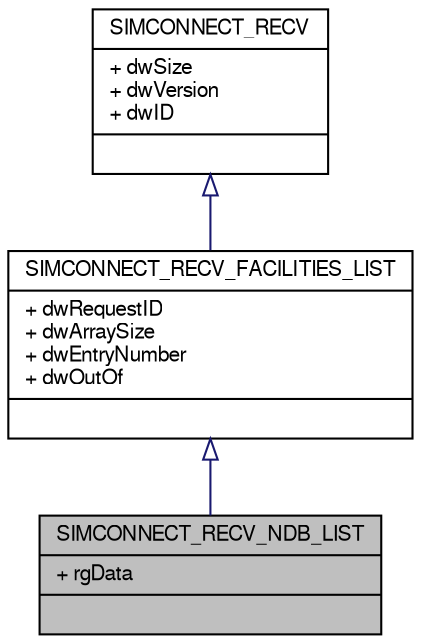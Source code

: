 digraph "SIMCONNECT_RECV_NDB_LIST"
{
  bgcolor="transparent";
  edge [fontname="FreeSans",fontsize="10",labelfontname="FreeSans",labelfontsize="10"];
  node [fontname="FreeSans",fontsize="10",shape=record];
  Node1 [label="{SIMCONNECT_RECV_NDB_LIST\n|+ rgData\l|}",height=0.2,width=0.4,color="black", fillcolor="grey75", style="filled" fontcolor="black"];
  Node2 -> Node1 [dir="back",color="midnightblue",fontsize="10",style="solid",arrowtail="onormal",fontname="FreeSans"];
  Node2 [label="{SIMCONNECT_RECV_FACILITIES_LIST\n|+ dwRequestID\l+ dwArraySize\l+ dwEntryNumber\l+ dwOutOf\l|}",height=0.2,width=0.4,color="black",URL="$structSIMCONNECT__RECV__FACILITIES__LIST.html"];
  Node3 -> Node2 [dir="back",color="midnightblue",fontsize="10",style="solid",arrowtail="onormal",fontname="FreeSans"];
  Node3 [label="{SIMCONNECT_RECV\n|+ dwSize\l+ dwVersion\l+ dwID\l|}",height=0.2,width=0.4,color="black",URL="$structSIMCONNECT__RECV.html"];
}
